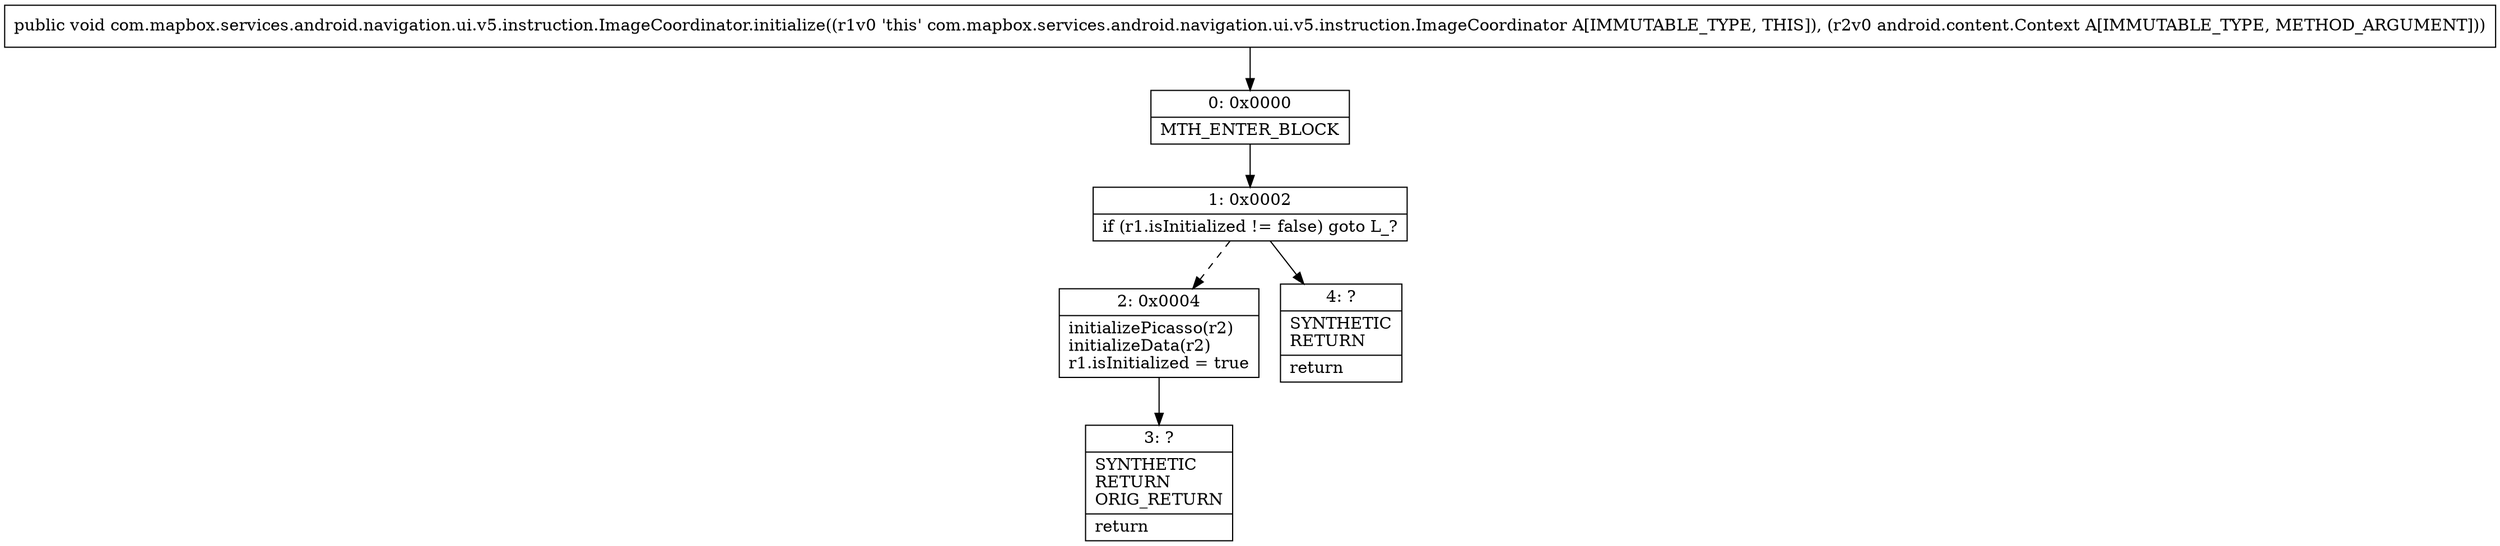digraph "CFG forcom.mapbox.services.android.navigation.ui.v5.instruction.ImageCoordinator.initialize(Landroid\/content\/Context;)V" {
Node_0 [shape=record,label="{0\:\ 0x0000|MTH_ENTER_BLOCK\l}"];
Node_1 [shape=record,label="{1\:\ 0x0002|if (r1.isInitialized != false) goto L_?\l}"];
Node_2 [shape=record,label="{2\:\ 0x0004|initializePicasso(r2)\linitializeData(r2)\lr1.isInitialized = true\l}"];
Node_3 [shape=record,label="{3\:\ ?|SYNTHETIC\lRETURN\lORIG_RETURN\l|return\l}"];
Node_4 [shape=record,label="{4\:\ ?|SYNTHETIC\lRETURN\l|return\l}"];
MethodNode[shape=record,label="{public void com.mapbox.services.android.navigation.ui.v5.instruction.ImageCoordinator.initialize((r1v0 'this' com.mapbox.services.android.navigation.ui.v5.instruction.ImageCoordinator A[IMMUTABLE_TYPE, THIS]), (r2v0 android.content.Context A[IMMUTABLE_TYPE, METHOD_ARGUMENT])) }"];
MethodNode -> Node_0;
Node_0 -> Node_1;
Node_1 -> Node_2[style=dashed];
Node_1 -> Node_4;
Node_2 -> Node_3;
}

